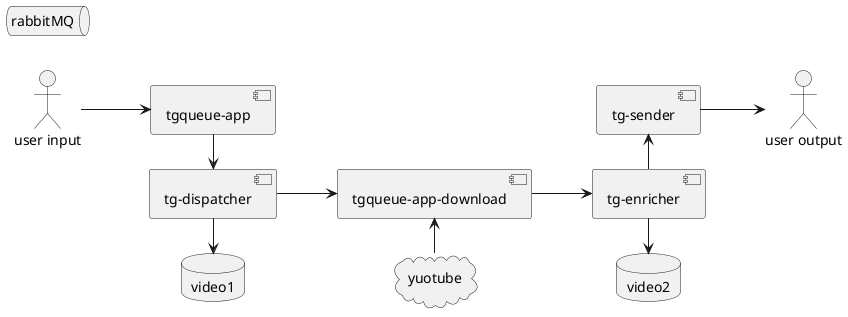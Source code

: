@startuml
left to right direction

queue rabbitMQ
:user input: --> [tgqueue-app]
[tgqueue-app] -r-> [tg-dispatcher]
[tg-dispatcher] --> [tgqueue-app-download]
[tgqueue-app-download] --> [tg-enricher]
[tg-enricher] -l-> [tg-sender]
[tg-sender] --> :user output:

database video1
database video2
[tg-dispatcher] -r-> video1
[tg-enricher] -r-> video2

cloud yuotube
[tgqueue-app-download] <-r- yuotube


/'[tgqueue-app] --> rabbitMQ'/
/'rabbitMQ --> [tg-dispatcher]'/
/'[tg-dispatcher] --> rabbitMQ'/
/'rabbitMQ --> [tgqueue-app-download]'/
/'[tgqueue-app-download] --> rabbitMQ'/
/'rabbitMQ --> [tg-enricher]'/

@enduml